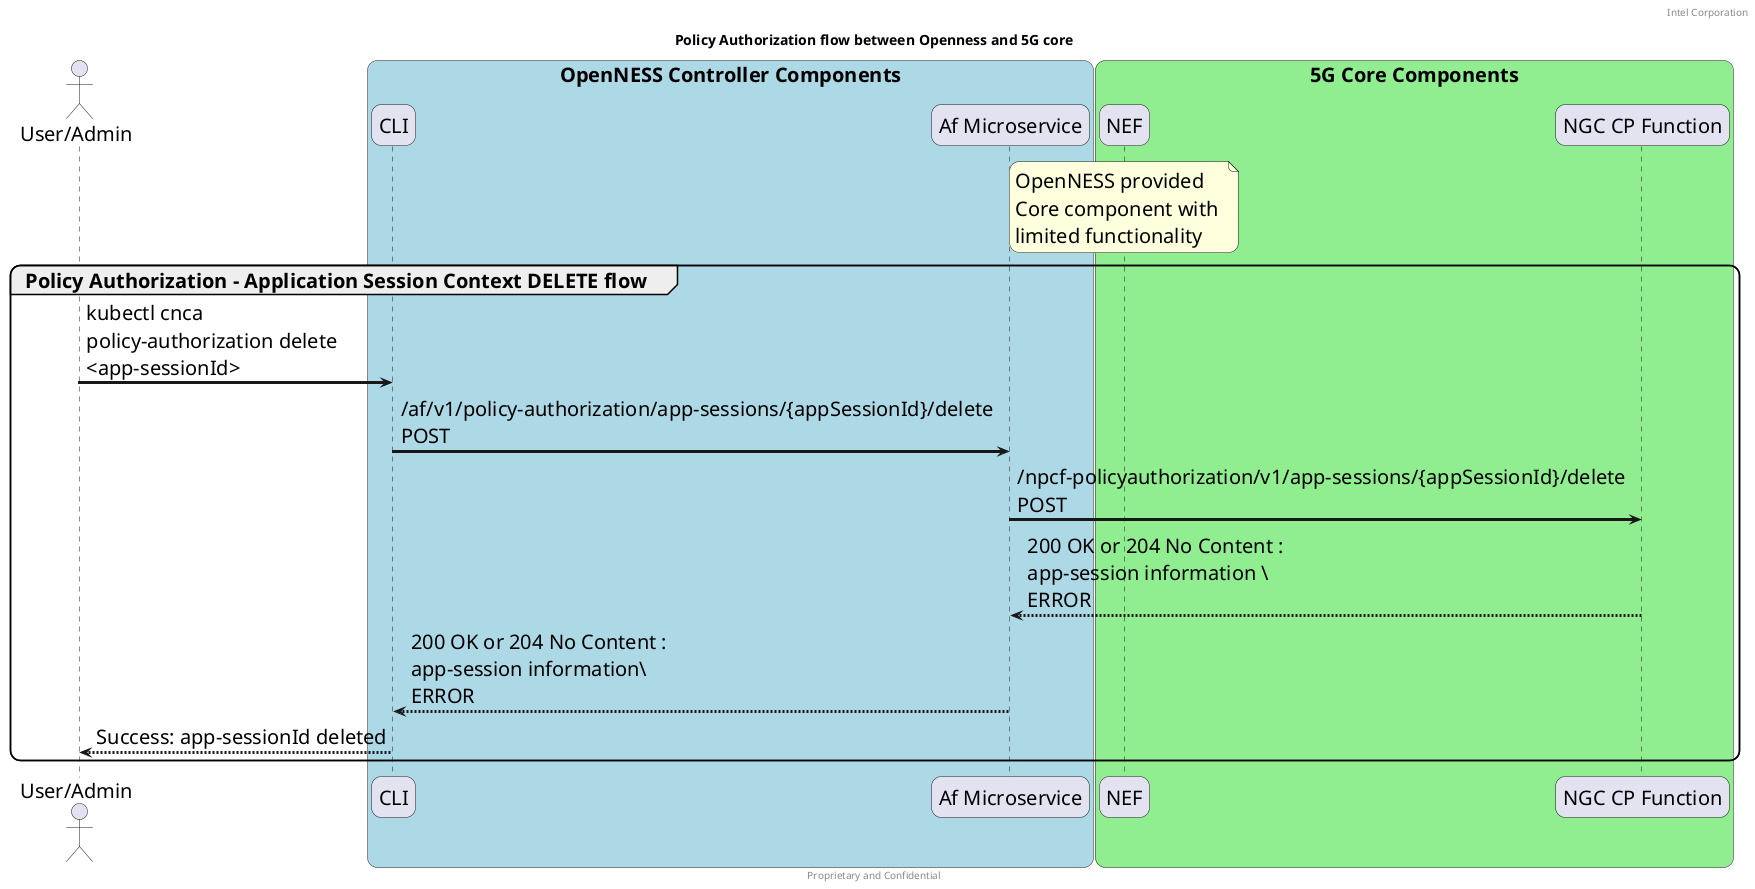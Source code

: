 @startuml
/' SPDX-License-Identifier: Apache-2.0
   Copyright (c) 2020 Intel Corporation
'/
skinparam monochrome false
skinparam roundcorner 20
skinparam defaultFontName "Intel Clear"
skinparam defaultFontSize 20
skinparam maxmessagesize 300
skinparam sequenceArrowThickness 3

header Intel Corporation
footer Proprietary and Confidential

title Policy Authorization flow between Openness and 5G core


actor "User/Admin" as user
participant "CLI" as CLI 
participant "Af Microservice" as AF 
participant "NEF" as NEF
participant "NGC CP Function" as 5GC


box "OpenNESS Controller Components" #LightBlue
	participant CLI
    participant AF
end box

box "5G Core Components" #LightGreen
	participant NEF
    participant 5GC
    note over NEF 
        OpenNESS provided 
        Core component with 
        limited functionality
    end note    
end box

group Policy Authorization - Application Session Context DELETE flow
    user -> CLI : kubectl cnca policy-authorization delete <app-sessionId>
    CLI -> AF : /af/v1/policy-authorization/app-sessions/{appSessionId}/delete POST
    AF -> 5GC : /npcf-policyauthorization/v1/app-sessions/{appSessionId}/delete POST

    5GC --> AF : 200 OK or 204 No Content : app-session information \ ERROR 
    AF --> CLI : 200 OK or 204 No Content : app-session information\ ERROR 
    CLI --> user : Success: app-sessionId deleted
end
@enduml